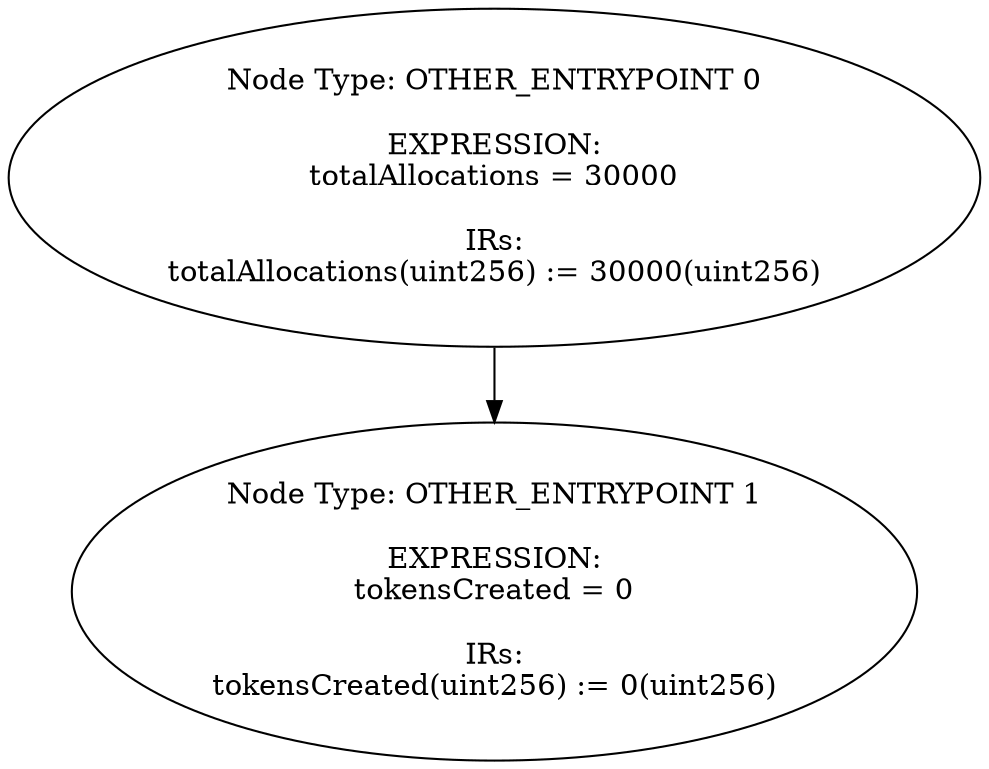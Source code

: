 digraph{
0[label="Node Type: OTHER_ENTRYPOINT 0

EXPRESSION:
totalAllocations = 30000

IRs:
totalAllocations(uint256) := 30000(uint256)"];
0->1;
1[label="Node Type: OTHER_ENTRYPOINT 1

EXPRESSION:
tokensCreated = 0

IRs:
tokensCreated(uint256) := 0(uint256)"];
}
